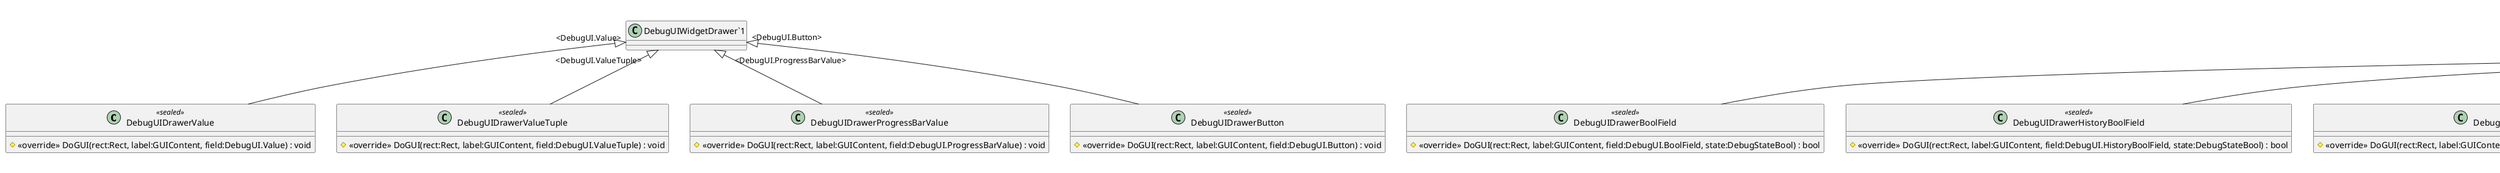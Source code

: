 @startuml
class DebugUIDrawerValue <<sealed>> {
    # <<override>> DoGUI(rect:Rect, label:GUIContent, field:DebugUI.Value) : void
}
class DebugUIDrawerValueTuple <<sealed>> {
    # <<override>> DoGUI(rect:Rect, label:GUIContent, field:DebugUI.ValueTuple) : void
}
class DebugUIDrawerProgressBarValue <<sealed>> {
    # <<override>> DoGUI(rect:Rect, label:GUIContent, field:DebugUI.ProgressBarValue) : void
}
class DebugUIDrawerButton <<sealed>> {
    # <<override>> DoGUI(rect:Rect, label:GUIContent, field:DebugUI.Button) : void
}
class DebugUIDrawerBoolField <<sealed>> {
    # <<override>> DoGUI(rect:Rect, label:GUIContent, field:DebugUI.BoolField, state:DebugStateBool) : bool
}
class DebugUIDrawerHistoryBoolField <<sealed>> {
    # <<override>> DoGUI(rect:Rect, label:GUIContent, field:DebugUI.HistoryBoolField, state:DebugStateBool) : bool
}
class DebugUIDrawerIntField <<sealed>> {
    # <<override>> DoGUI(rect:Rect, label:GUIContent, field:DebugUI.IntField, state:DebugStateInt) : int
}
class DebugUIDrawerUIntField <<sealed>> {
    # <<override>> DoGUI(rect:Rect, label:GUIContent, field:DebugUI.UIntField, state:DebugStateUInt) : uint
}
class DebugUIDrawerFloatField <<sealed>> {
    # <<override>> DoGUI(rect:Rect, label:GUIContent, field:DebugUI.FloatField, state:DebugStateFloat) : float
}
class DebugUIDrawerEnumField <<sealed>> {
    # <<override>> DoGUI(rect:Rect, label:GUIContent, field:DebugUI.EnumField, state:DebugStateEnum) : int
}
class DebugUIDrawerObjectPopupField <<sealed>> {
    # <<override>> DoGUI(rect:Rect, label:GUIContent, field:DebugUI.ObjectPopupField, state:DebugStateObject) : UnityEngine.Object
}
class DebugUIDrawerHistoryEnumField <<sealed>> {
    # <<override>> DoGUI(rect:Rect, label:GUIContent, field:DebugUI.HistoryEnumField, state:DebugStateEnum) : int
}
class DebugUIDrawerBitField <<sealed>> {
    # <<override>> DoGUI(rect:Rect, label:GUIContent, field:DebugUI.BitField, state:DebugStateFlags) : Enum
}
class DebugUIDrawerFoldout <<sealed>> {
    <<const>> - k_HeaderVerticalMargin : int = 2
    + <<override>> Begin(widget:DebugUI.Widget, state:DebugState) : void
    + <<override>> OnGUI(widget:DebugUI.Widget, state:DebugState) : bool
    + <<override>> End(widget:DebugUI.Widget, state:DebugState) : void
}
class DebugUIDrawerColorField <<sealed>> {
    # <<override>> DoGUI(rect:Rect, label:GUIContent, field:DebugUI.ColorField, state:DebugStateColor) : Color
}
class DebugUIDrawerVector2Field <<sealed>> {
    # <<override>> DoGUI(rect:Rect, label:GUIContent, field:DebugUI.Vector2Field, state:DebugStateVector2) : Vector2
}
class DebugUIDrawerVector3Field <<sealed>> {
    # <<override>> DoGUI(rect:Rect, label:GUIContent, field:DebugUI.Vector3Field, state:DebugStateVector3) : Vector3
}
class DebugUIDrawerVector4Field <<sealed>> {
    # <<override>> DoGUI(rect:Rect, label:GUIContent, field:DebugUI.Vector4Field, state:DebugStateVector4) : Vector4
}
class DebugUIDrawerObjectField <<sealed>> {
    # <<override>> DoGUI(rect:Rect, label:GUIContent, field:DebugUI.ObjectField, state:DebugStateObject) : UnityEngine.Object
}
class DebugUIDrawerObjectListField <<sealed>> {
    + <<override>> OnGUI(widget:DebugUI.Widget, state:DebugState) : bool
    <<internal>> {static} DoObjectList(rect:Rect, widget:DebugUI.ObjectListField, objects:UnityEngine.Object[]) : void
}
class DebugUIDrawerMessageBox <<sealed>> {
    + <<override>> OnGUI(widget:DebugUI.Widget, state:DebugState) : bool
}
class DebugUIDrawerContainer <<sealed>> {
    + <<override>> Begin(widget:DebugUI.Widget, state:DebugState) : void
    + <<override>> End(widget:DebugUI.Widget, state:DebugState) : void
}
class DebugUIDrawerHBox <<sealed>> {
    + <<override>> Begin(widget:DebugUI.Widget, state:DebugState) : void
    + <<override>> End(widget:DebugUI.Widget, state:DebugState) : void
}
class DebugUIDrawerVBox <<sealed>> {
    + <<override>> Begin(widget:DebugUI.Widget, state:DebugState) : void
    + <<override>> End(widget:DebugUI.Widget, state:DebugState) : void
}
class DebugUIDrawerTable <<sealed>> {
    + <<override>> OnGUI(widget:DebugUI.Widget, state:DebugState) : bool
    <<internal>> GetRowHeight(row:DebugUI.Table.Row, visibleColumns:int[]) : float
    <<internal>> DrawOutline(rect:Rect) : Rect
    <<internal>> DisplayChild(rect:Rect, child:DebugUI.Widget) : void
}
"DebugUIWidgetDrawer`1" "<DebugUI.Value>" <|-- DebugUIDrawerValue
"DebugUIWidgetDrawer`1" "<DebugUI.ValueTuple>" <|-- DebugUIDrawerValueTuple
"DebugUIWidgetDrawer`1" "<DebugUI.ProgressBarValue>" <|-- DebugUIDrawerProgressBarValue
"DebugUIWidgetDrawer`1" "<DebugUI.Button>" <|-- DebugUIDrawerButton
"DebugUIFieldDrawer`3" "<bool,DebugUI.BoolField,DebugStateBool>" <|-- DebugUIDrawerBoolField
"DebugUIFieldDrawer`3" "<bool,DebugUI.HistoryBoolField,DebugStateBool>" <|-- DebugUIDrawerHistoryBoolField
"DebugUIFieldDrawer`3" "<int,DebugUI.IntField,DebugStateInt>" <|-- DebugUIDrawerIntField
"DebugUIFieldDrawer`3" "<uint,DebugUI.UIntField,DebugStateUInt>" <|-- DebugUIDrawerUIntField
"DebugUIFieldDrawer`3" "<float,DebugUI.FloatField,DebugStateFloat>" <|-- DebugUIDrawerFloatField
"DebugUIFieldDrawer`3" "<int,DebugUI.EnumField,DebugStateEnum>" <|-- DebugUIDrawerEnumField
"DebugUIFieldDrawer`3" "<UnityEngine.Object,DebugUI.ObjectPopupField,DebugStateObject>" <|-- DebugUIDrawerObjectPopupField
"DebugUIFieldDrawer`3" "<int,DebugUI.HistoryEnumField,DebugStateEnum>" <|-- DebugUIDrawerHistoryEnumField
"DebugUIFieldDrawer`3" "<Enum,DebugUI.BitField,DebugStateFlags>" <|-- DebugUIDrawerBitField
DebugUIDrawer <|-- DebugUIDrawerFoldout
"DebugUIFieldDrawer`3" "<Color,DebugUI.ColorField,DebugStateColor>" <|-- DebugUIDrawerColorField
"DebugUIFieldDrawer`3" "<Vector2,DebugUI.Vector2Field,DebugStateVector2>" <|-- DebugUIDrawerVector2Field
"DebugUIFieldDrawer`3" "<Vector3,DebugUI.Vector3Field,DebugStateVector3>" <|-- DebugUIDrawerVector3Field
"DebugUIFieldDrawer`3" "<Vector4,DebugUI.Vector4Field,DebugStateVector4>" <|-- DebugUIDrawerVector4Field
"DebugUIFieldDrawer`3" "<UnityEngine.Object,DebugUI.ObjectField,DebugStateObject>" <|-- DebugUIDrawerObjectField
DebugUIDrawer <|-- DebugUIDrawerObjectListField
DebugUIDrawer <|-- DebugUIDrawerMessageBox
DebugUIDrawer <|-- DebugUIDrawerContainer
DebugUIDrawer <|-- DebugUIDrawerHBox
DebugUIDrawer <|-- DebugUIDrawerVBox
DebugUIDrawer <|-- DebugUIDrawerTable
@enduml
